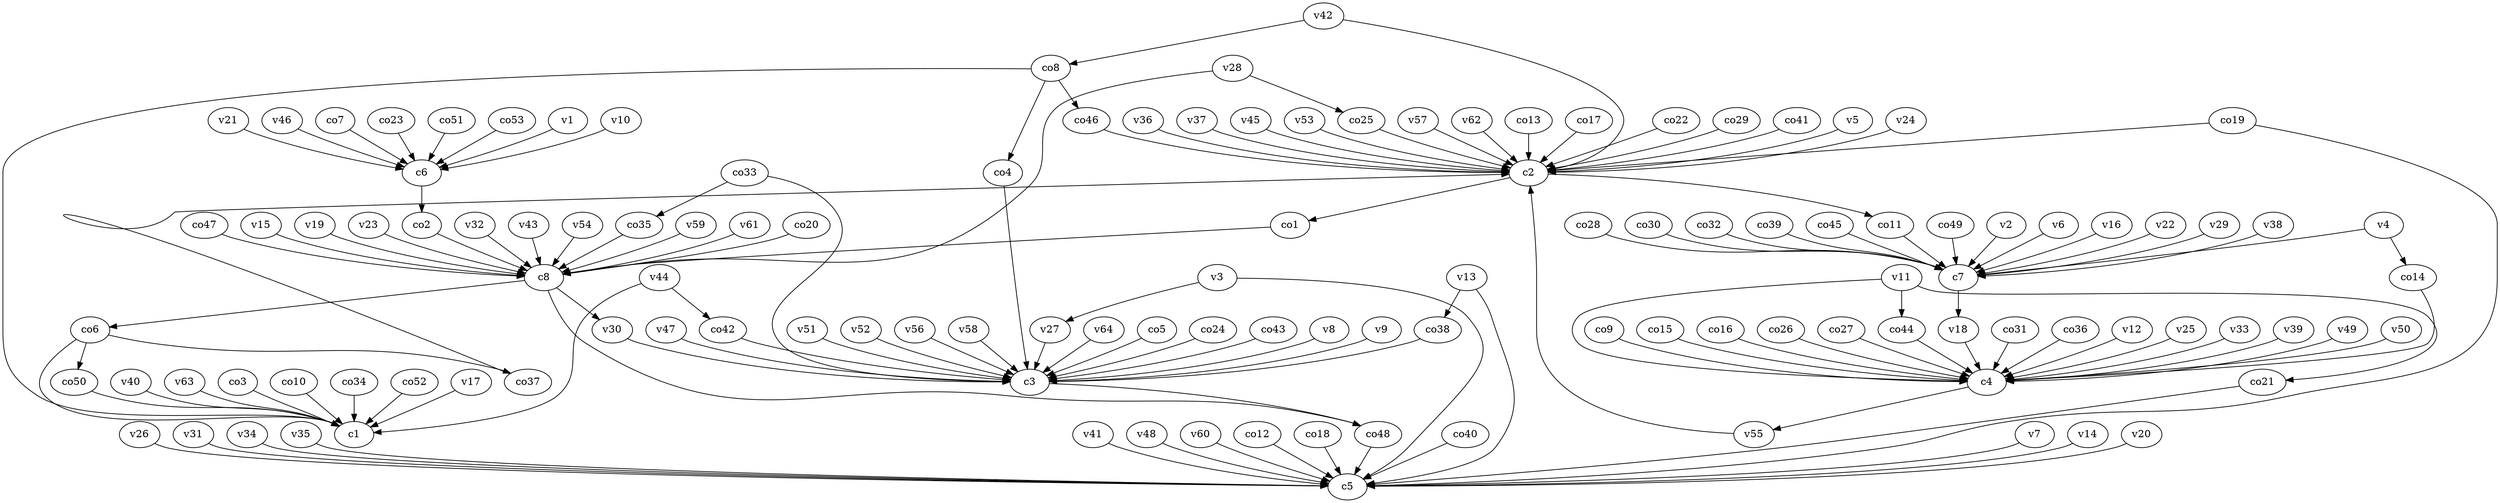 strict digraph  {
c1;
c2;
c3;
c4;
c5;
c6;
c7;
c8;
v1;
v2;
v3;
v4;
v5;
v6;
v7;
v8;
v9;
v10;
v11;
v12;
v13;
v14;
v15;
v16;
v17;
v18;
v19;
v20;
v21;
v22;
v23;
v24;
v25;
v26;
v27;
v28;
v29;
v30;
v31;
v32;
v33;
v34;
v35;
v36;
v37;
v38;
v39;
v40;
v41;
v42;
v43;
v44;
v45;
v46;
v47;
v48;
v49;
v50;
v51;
v52;
v53;
v54;
v55;
v56;
v57;
v58;
v59;
v60;
v61;
v62;
v63;
v64;
co1;
co2;
co3;
co4;
co5;
co6;
co7;
co8;
co9;
co10;
co11;
co12;
co13;
co14;
co15;
co16;
co17;
co18;
co19;
co20;
co21;
co22;
co23;
co24;
co25;
co26;
co27;
co28;
co29;
co30;
co31;
co32;
co33;
co34;
co35;
co36;
co37;
co38;
co39;
co40;
co41;
co42;
co43;
co44;
co45;
co46;
co47;
co48;
co49;
co50;
co51;
co52;
co53;
c2 -> co1  [weight=1];
c2 -> co11  [weight=1];
c3 -> co48  [weight=1];
c4 -> v55  [weight=1];
c6 -> co2  [weight=1];
c7 -> v18  [weight=1];
c8 -> co6  [weight=1];
c8 -> v30  [weight=1];
c8 -> co48  [weight=1];
v1 -> c6  [weight=1];
v2 -> c7  [weight=1];
v3 -> c5  [weight=1];
v3 -> v27  [weight=1];
v4 -> c7  [weight=1];
v4 -> co14  [weight=1];
v5 -> c2  [weight=1];
v6 -> c7  [weight=1];
v7 -> c5  [weight=1];
v8 -> c3  [weight=1];
v9 -> c3  [weight=1];
v10 -> c6  [weight=1];
v11 -> c4  [weight=1];
v11 -> co21  [weight=1];
v11 -> co44  [weight=1];
v12 -> c4  [weight=1];
v13 -> c5  [weight=1];
v13 -> co38  [weight=1];
v14 -> c5  [weight=1];
v15 -> c8  [weight=1];
v16 -> c7  [weight=1];
v17 -> c1  [weight=1];
v18 -> c4  [weight=1];
v19 -> c8  [weight=1];
v20 -> c5  [weight=1];
v21 -> c6  [weight=1];
v22 -> c7  [weight=1];
v23 -> c8  [weight=1];
v24 -> c2  [weight=1];
v25 -> c4  [weight=1];
v26 -> c5  [weight=1];
v27 -> c3  [weight=1];
v28 -> c8  [weight=1];
v28 -> co25  [weight=1];
v29 -> c7  [weight=1];
v30 -> c3  [weight=1];
v31 -> c5  [weight=1];
v32 -> c8  [weight=1];
v33 -> c4  [weight=1];
v34 -> c5  [weight=1];
v35 -> c5  [weight=1];
v36 -> c2  [weight=1];
v37 -> c2  [weight=1];
v38 -> c7  [weight=1];
v39 -> c4  [weight=1];
v40 -> c1  [weight=1];
v41 -> c5  [weight=1];
v42 -> c2  [weight=1];
v42 -> co8  [weight=1];
v43 -> c8  [weight=1];
v44 -> c1  [weight=1];
v44 -> co42  [weight=1];
v45 -> c2  [weight=1];
v46 -> c6  [weight=1];
v47 -> c3  [weight=1];
v48 -> c5  [weight=1];
v49 -> c4  [weight=1];
v50 -> c4  [weight=1];
v51 -> c3  [weight=1];
v52 -> c3  [weight=1];
v53 -> c2  [weight=1];
v54 -> c8  [weight=1];
v55 -> c2  [weight=1];
v56 -> c3  [weight=1];
v57 -> c2  [weight=1];
v58 -> c3  [weight=1];
v59 -> c8  [weight=1];
v60 -> c5  [weight=1];
v61 -> c8  [weight=1];
v62 -> c2  [weight=1];
v63 -> c1  [weight=1];
v64 -> c3  [weight=1];
co1 -> c8  [weight=1];
co2 -> c8  [weight=1];
co3 -> c1  [weight=1];
co4 -> c3  [weight=1];
co5 -> c3  [weight=1];
co6 -> c1  [weight=1];
co6 -> co50  [weight=1];
co6 -> co37  [weight=1];
co7 -> c6  [weight=1];
co8 -> c1  [weight=1];
co8 -> co4  [weight=1];
co8 -> co46  [weight=1];
co9 -> c4  [weight=1];
co10 -> c1  [weight=1];
co11 -> c7  [weight=1];
co12 -> c5  [weight=1];
co13 -> c2  [weight=1];
co14 -> c4  [weight=1];
co15 -> c4  [weight=1];
co16 -> c4  [weight=1];
co17 -> c2  [weight=1];
co18 -> c5  [weight=1];
co19 -> c2  [weight=1];
co19 -> c5  [weight=1];
co20 -> c8  [weight=1];
co21 -> c5  [weight=1];
co22 -> c2  [weight=1];
co23 -> c6  [weight=1];
co24 -> c3  [weight=1];
co25 -> c2  [weight=1];
co26 -> c4  [weight=1];
co27 -> c4  [weight=1];
co28 -> c7  [weight=1];
co29 -> c2  [weight=1];
co30 -> c7  [weight=1];
co31 -> c4  [weight=1];
co32 -> c7  [weight=1];
co33 -> c3  [weight=1];
co33 -> co35  [weight=1];
co34 -> c1  [weight=1];
co35 -> c8  [weight=1];
co36 -> c4  [weight=1];
co37 -> c2  [weight=1];
co38 -> c3  [weight=1];
co39 -> c7  [weight=1];
co40 -> c5  [weight=1];
co41 -> c2  [weight=1];
co42 -> c3  [weight=1];
co43 -> c3  [weight=1];
co44 -> c4  [weight=1];
co45 -> c7  [weight=1];
co46 -> c2  [weight=1];
co47 -> c8  [weight=1];
co48 -> c5  [weight=1];
co49 -> c7  [weight=1];
co50 -> c1  [weight=1];
co51 -> c6  [weight=1];
co52 -> c1  [weight=1];
co53 -> c6  [weight=1];
}
